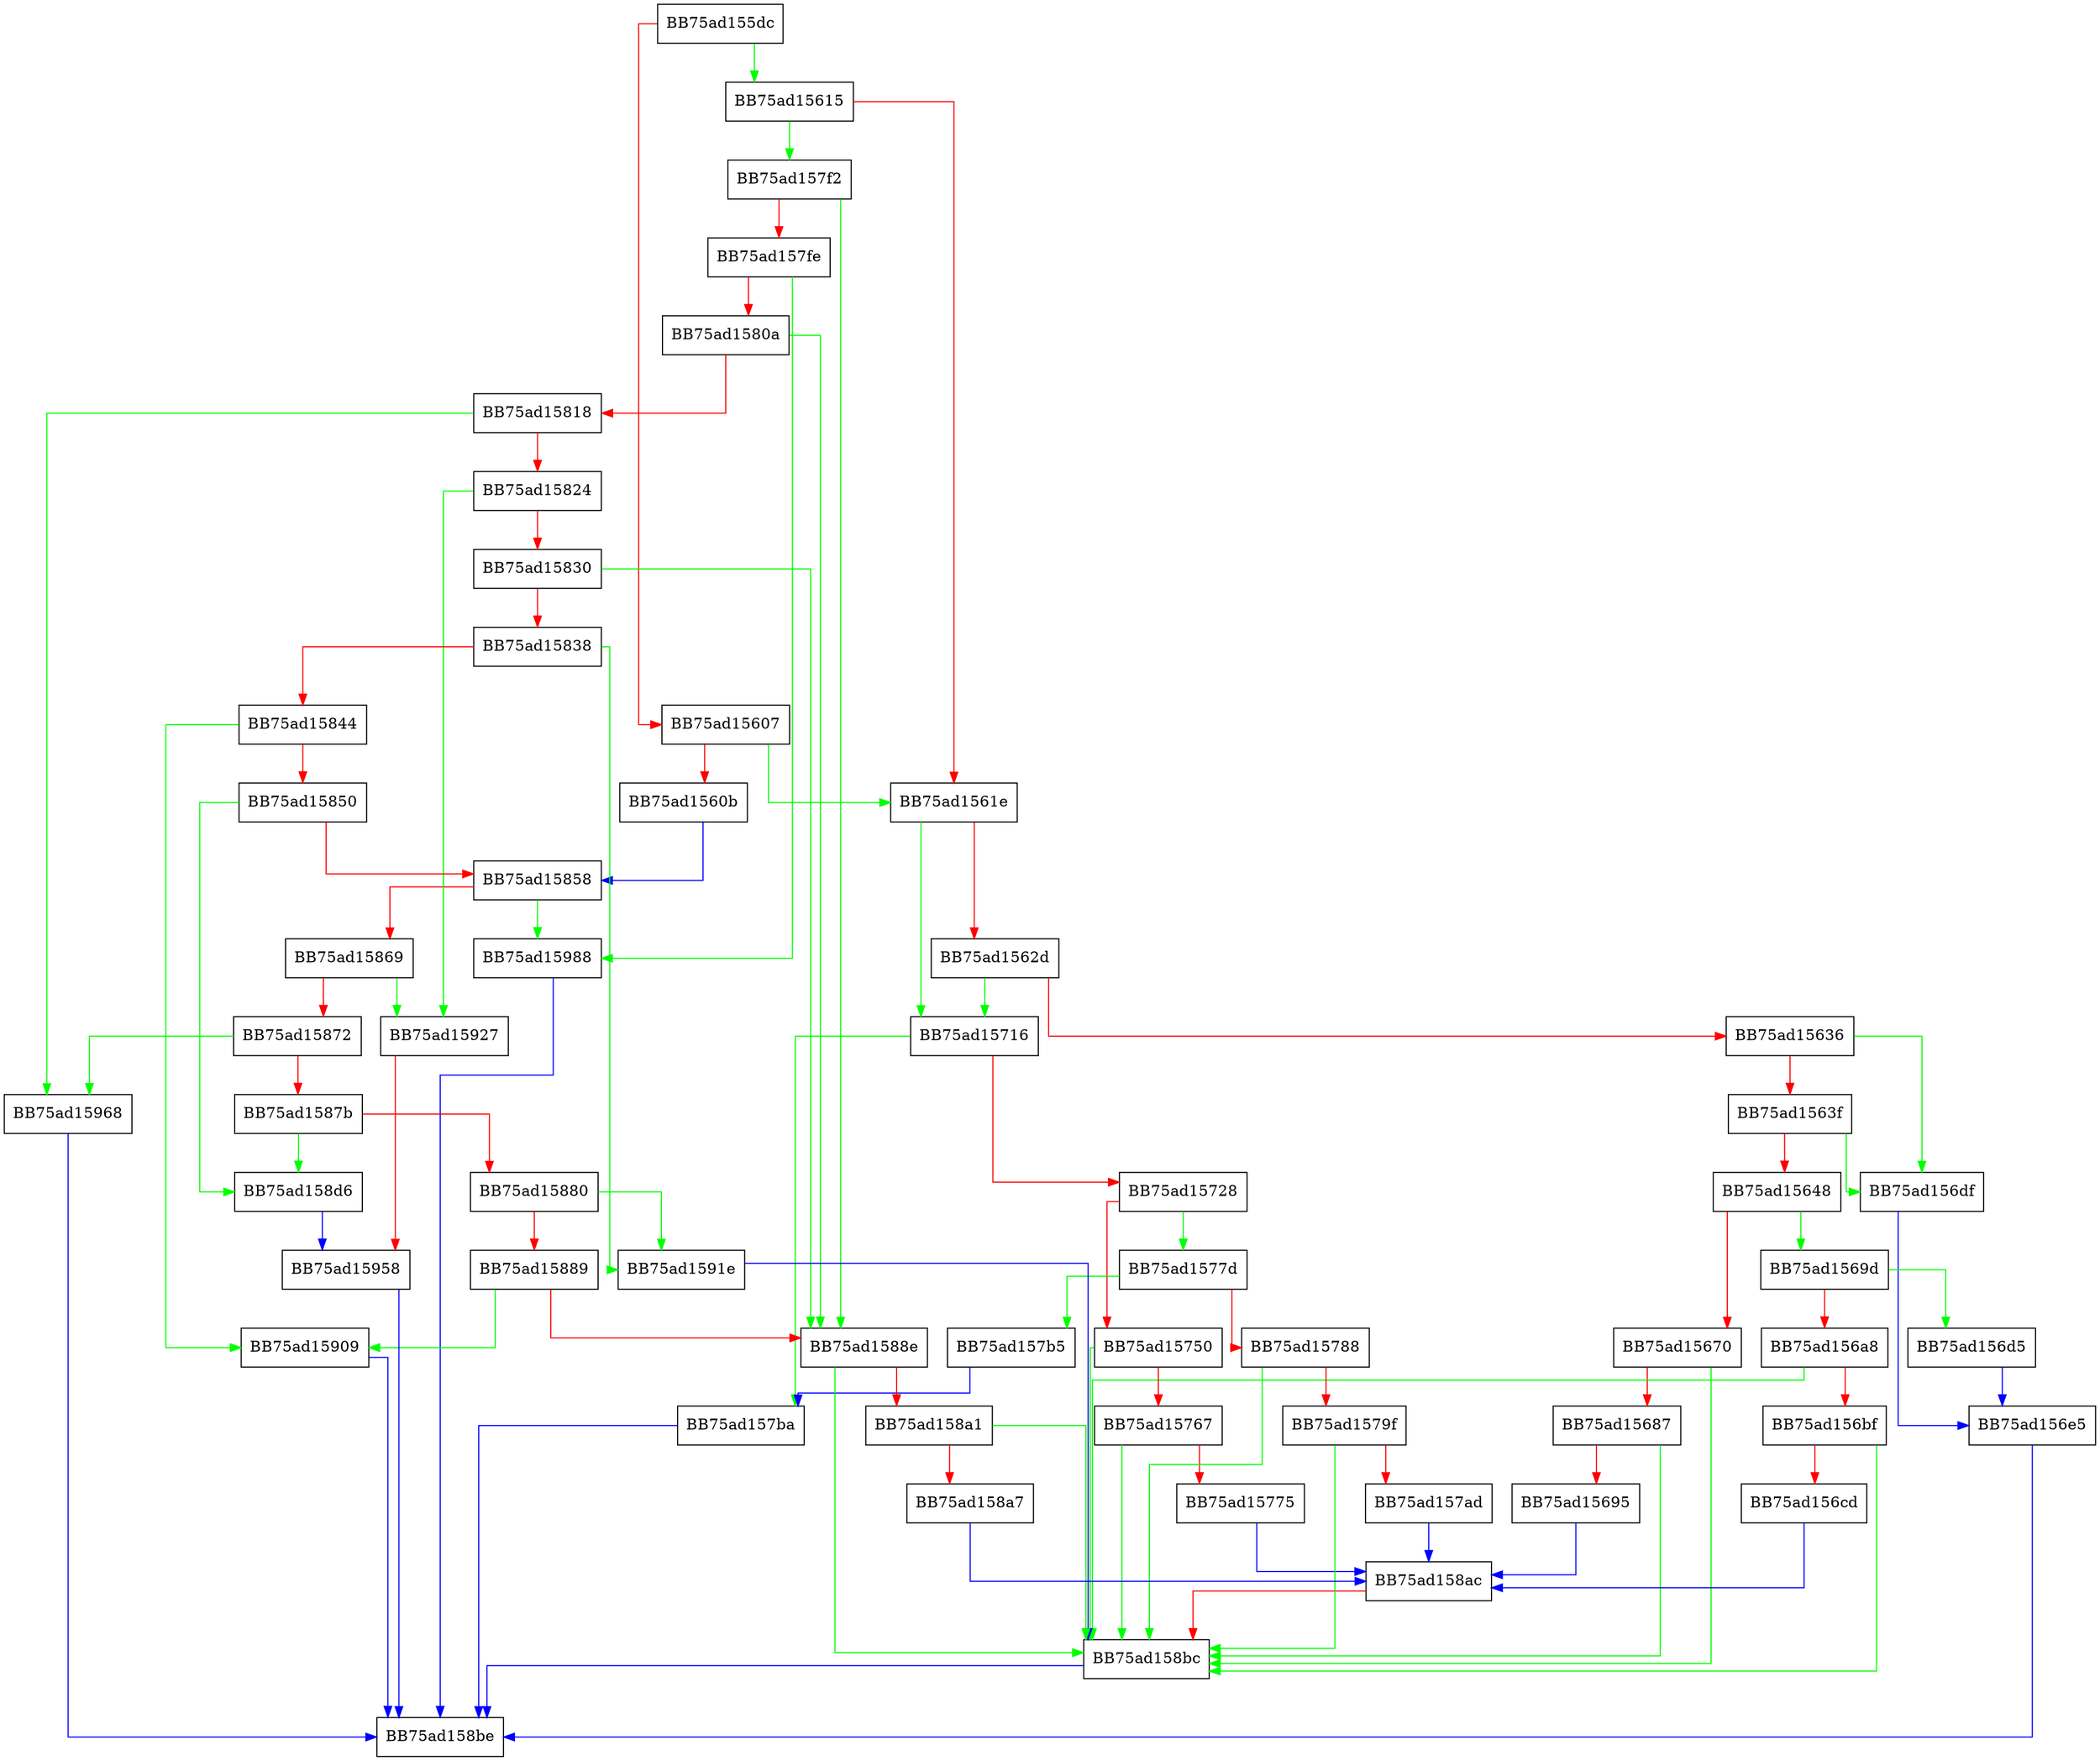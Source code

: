 digraph ExecuteCodecPlugin {
  node [shape="box"];
  graph [splines=ortho];
  BB75ad155dc -> BB75ad15615 [color="green"];
  BB75ad155dc -> BB75ad15607 [color="red"];
  BB75ad15607 -> BB75ad1561e [color="green"];
  BB75ad15607 -> BB75ad1560b [color="red"];
  BB75ad1560b -> BB75ad15858 [color="blue"];
  BB75ad15615 -> BB75ad157f2 [color="green"];
  BB75ad15615 -> BB75ad1561e [color="red"];
  BB75ad1561e -> BB75ad15716 [color="green"];
  BB75ad1561e -> BB75ad1562d [color="red"];
  BB75ad1562d -> BB75ad15716 [color="green"];
  BB75ad1562d -> BB75ad15636 [color="red"];
  BB75ad15636 -> BB75ad156df [color="green"];
  BB75ad15636 -> BB75ad1563f [color="red"];
  BB75ad1563f -> BB75ad156df [color="green"];
  BB75ad1563f -> BB75ad15648 [color="red"];
  BB75ad15648 -> BB75ad1569d [color="green"];
  BB75ad15648 -> BB75ad15670 [color="red"];
  BB75ad15670 -> BB75ad158bc [color="green"];
  BB75ad15670 -> BB75ad15687 [color="red"];
  BB75ad15687 -> BB75ad158bc [color="green"];
  BB75ad15687 -> BB75ad15695 [color="red"];
  BB75ad15695 -> BB75ad158ac [color="blue"];
  BB75ad1569d -> BB75ad156d5 [color="green"];
  BB75ad1569d -> BB75ad156a8 [color="red"];
  BB75ad156a8 -> BB75ad158bc [color="green"];
  BB75ad156a8 -> BB75ad156bf [color="red"];
  BB75ad156bf -> BB75ad158bc [color="green"];
  BB75ad156bf -> BB75ad156cd [color="red"];
  BB75ad156cd -> BB75ad158ac [color="blue"];
  BB75ad156d5 -> BB75ad156e5 [color="blue"];
  BB75ad156df -> BB75ad156e5 [color="blue"];
  BB75ad156e5 -> BB75ad158be [color="blue"];
  BB75ad15716 -> BB75ad157ba [color="green"];
  BB75ad15716 -> BB75ad15728 [color="red"];
  BB75ad15728 -> BB75ad1577d [color="green"];
  BB75ad15728 -> BB75ad15750 [color="red"];
  BB75ad15750 -> BB75ad158bc [color="green"];
  BB75ad15750 -> BB75ad15767 [color="red"];
  BB75ad15767 -> BB75ad158bc [color="green"];
  BB75ad15767 -> BB75ad15775 [color="red"];
  BB75ad15775 -> BB75ad158ac [color="blue"];
  BB75ad1577d -> BB75ad157b5 [color="green"];
  BB75ad1577d -> BB75ad15788 [color="red"];
  BB75ad15788 -> BB75ad158bc [color="green"];
  BB75ad15788 -> BB75ad1579f [color="red"];
  BB75ad1579f -> BB75ad158bc [color="green"];
  BB75ad1579f -> BB75ad157ad [color="red"];
  BB75ad157ad -> BB75ad158ac [color="blue"];
  BB75ad157b5 -> BB75ad157ba [color="blue"];
  BB75ad157ba -> BB75ad158be [color="blue"];
  BB75ad157f2 -> BB75ad1588e [color="green"];
  BB75ad157f2 -> BB75ad157fe [color="red"];
  BB75ad157fe -> BB75ad15988 [color="green"];
  BB75ad157fe -> BB75ad1580a [color="red"];
  BB75ad1580a -> BB75ad1588e [color="green"];
  BB75ad1580a -> BB75ad15818 [color="red"];
  BB75ad15818 -> BB75ad15968 [color="green"];
  BB75ad15818 -> BB75ad15824 [color="red"];
  BB75ad15824 -> BB75ad15927 [color="green"];
  BB75ad15824 -> BB75ad15830 [color="red"];
  BB75ad15830 -> BB75ad1588e [color="green"];
  BB75ad15830 -> BB75ad15838 [color="red"];
  BB75ad15838 -> BB75ad1591e [color="green"];
  BB75ad15838 -> BB75ad15844 [color="red"];
  BB75ad15844 -> BB75ad15909 [color="green"];
  BB75ad15844 -> BB75ad15850 [color="red"];
  BB75ad15850 -> BB75ad158d6 [color="green"];
  BB75ad15850 -> BB75ad15858 [color="red"];
  BB75ad15858 -> BB75ad15988 [color="green"];
  BB75ad15858 -> BB75ad15869 [color="red"];
  BB75ad15869 -> BB75ad15927 [color="green"];
  BB75ad15869 -> BB75ad15872 [color="red"];
  BB75ad15872 -> BB75ad15968 [color="green"];
  BB75ad15872 -> BB75ad1587b [color="red"];
  BB75ad1587b -> BB75ad158d6 [color="green"];
  BB75ad1587b -> BB75ad15880 [color="red"];
  BB75ad15880 -> BB75ad1591e [color="green"];
  BB75ad15880 -> BB75ad15889 [color="red"];
  BB75ad15889 -> BB75ad15909 [color="green"];
  BB75ad15889 -> BB75ad1588e [color="red"];
  BB75ad1588e -> BB75ad158bc [color="green"];
  BB75ad1588e -> BB75ad158a1 [color="red"];
  BB75ad158a1 -> BB75ad158bc [color="green"];
  BB75ad158a1 -> BB75ad158a7 [color="red"];
  BB75ad158a7 -> BB75ad158ac [color="blue"];
  BB75ad158ac -> BB75ad158bc [color="red"];
  BB75ad158bc -> BB75ad158be [color="blue"];
  BB75ad158d6 -> BB75ad15958 [color="blue"];
  BB75ad15909 -> BB75ad158be [color="blue"];
  BB75ad1591e -> BB75ad158bc [color="blue"];
  BB75ad15927 -> BB75ad15958 [color="red"];
  BB75ad15958 -> BB75ad158be [color="blue"];
  BB75ad15968 -> BB75ad158be [color="blue"];
  BB75ad15988 -> BB75ad158be [color="blue"];
}